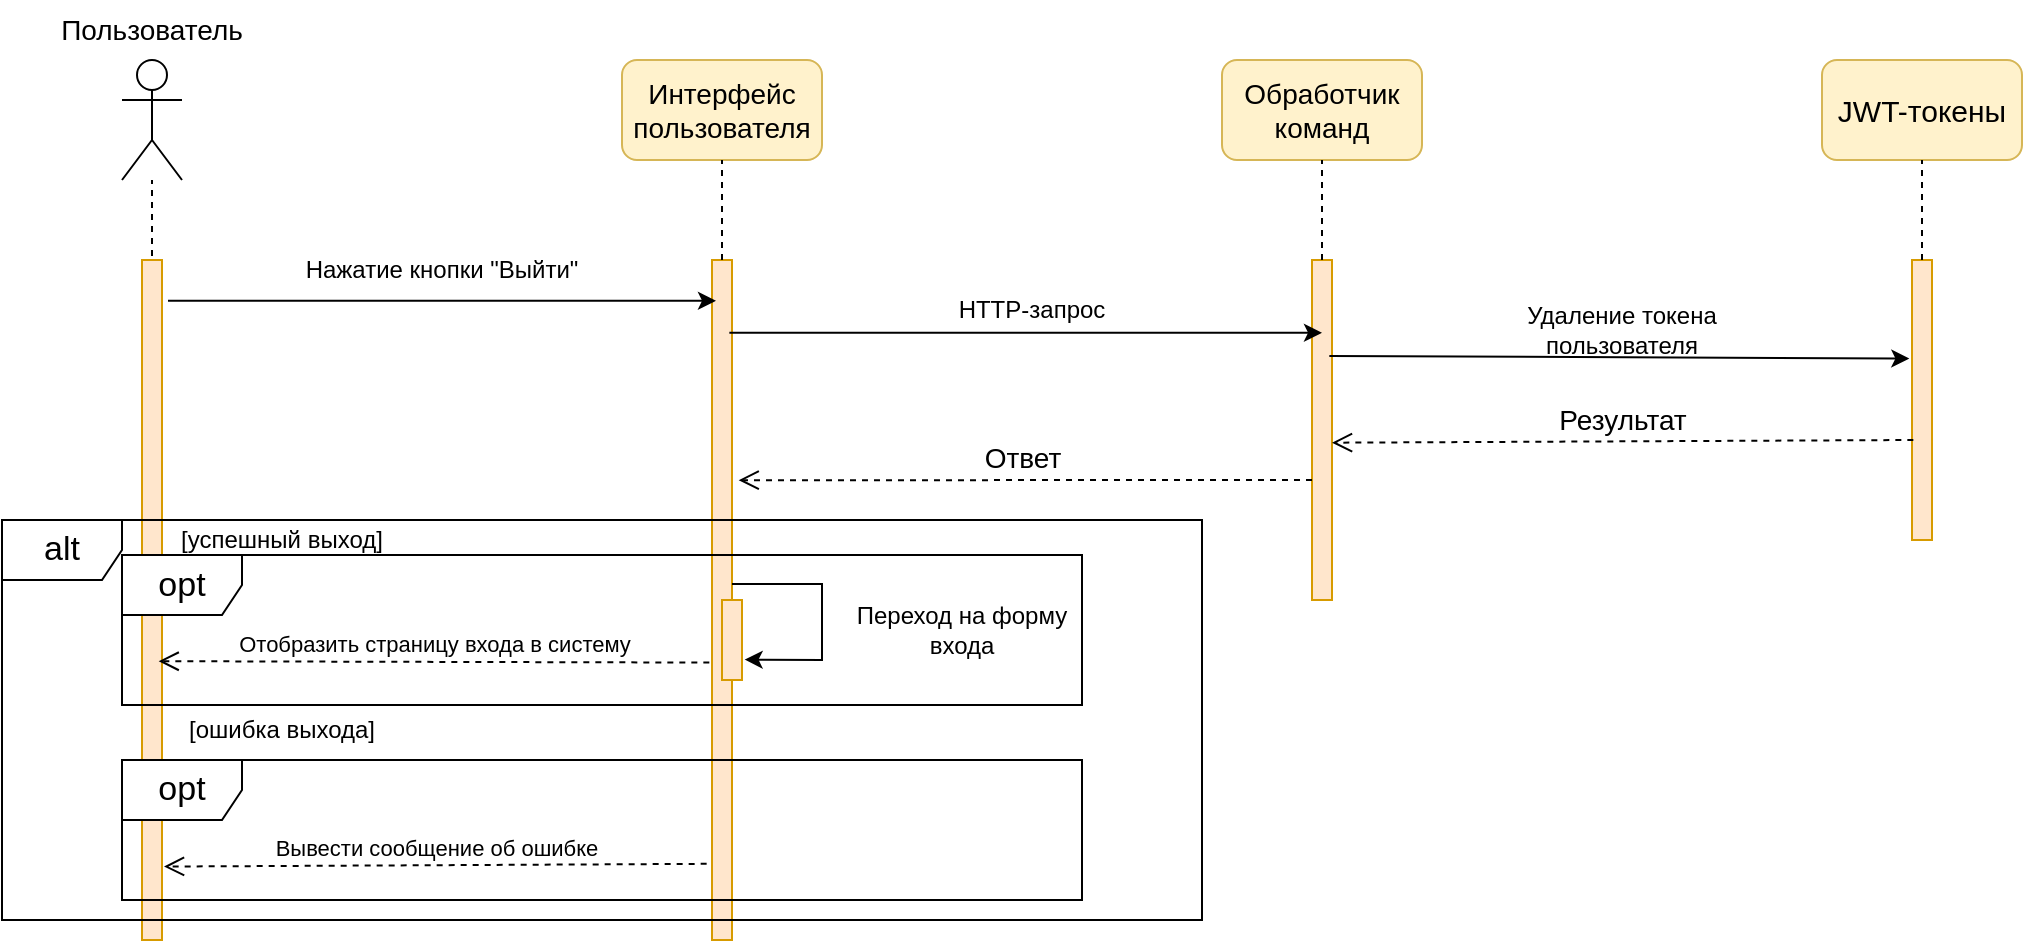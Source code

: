 <mxfile version="24.0.7" type="device">
  <diagram name="Страница — 1" id="ZUGDs8WYux3gp6toKiaC">
    <mxGraphModel dx="875" dy="442" grid="1" gridSize="10" guides="1" tooltips="1" connect="1" arrows="1" fold="1" page="1" pageScale="1" pageWidth="827" pageHeight="1169" math="0" shadow="0">
      <root>
        <mxCell id="0" />
        <mxCell id="1" parent="0" />
        <mxCell id="NSdJdt-GrJdarMbeJcg_-2" value="" style="shape=umlActor;verticalLabelPosition=bottom;verticalAlign=top;html=1;" vertex="1" parent="1">
          <mxGeometry x="120" y="360" width="30" height="60" as="geometry" />
        </mxCell>
        <mxCell id="NSdJdt-GrJdarMbeJcg_-3" value="Пользователь" style="text;strokeColor=none;align=center;fillColor=none;html=1;verticalAlign=middle;whiteSpace=wrap;rounded=0;fontSize=14;" vertex="1" parent="1">
          <mxGeometry x="90" y="330" width="90" height="30" as="geometry" />
        </mxCell>
        <mxCell id="NSdJdt-GrJdarMbeJcg_-4" value="&lt;font style=&quot;font-size: 14px;&quot;&gt;Интерфейс пользователя&lt;/font&gt;" style="rounded=1;whiteSpace=wrap;html=1;fillColor=#fff2cc;strokeColor=#d6b656;" vertex="1" parent="1">
          <mxGeometry x="370" y="360" width="100" height="50" as="geometry" />
        </mxCell>
        <mxCell id="NSdJdt-GrJdarMbeJcg_-5" value="" style="endArrow=none;dashed=1;html=1;rounded=0;" edge="1" parent="1" target="NSdJdt-GrJdarMbeJcg_-2">
          <mxGeometry width="50" height="50" relative="1" as="geometry">
            <mxPoint x="135" y="470" as="sourcePoint" />
            <mxPoint x="440" y="450" as="targetPoint" />
          </mxGeometry>
        </mxCell>
        <mxCell id="NSdJdt-GrJdarMbeJcg_-6" value="" style="rounded=0;whiteSpace=wrap;html=1;fillColor=#ffe6cc;strokeColor=#d79b00;" vertex="1" parent="1">
          <mxGeometry x="130" y="460" width="10" height="340" as="geometry" />
        </mxCell>
        <mxCell id="NSdJdt-GrJdarMbeJcg_-7" value="&lt;font style=&quot;font-size: 14px;&quot;&gt;Обработчик команд&lt;/font&gt;" style="rounded=1;whiteSpace=wrap;html=1;fillColor=#fff2cc;strokeColor=#d6b656;" vertex="1" parent="1">
          <mxGeometry x="670" y="360" width="100" height="50" as="geometry" />
        </mxCell>
        <mxCell id="NSdJdt-GrJdarMbeJcg_-8" value="JWT-токены" style="rounded=1;whiteSpace=wrap;html=1;fillColor=#fff2cc;strokeColor=#d6b656;fontSize=15;" vertex="1" parent="1">
          <mxGeometry x="970" y="360" width="100" height="50" as="geometry" />
        </mxCell>
        <mxCell id="NSdJdt-GrJdarMbeJcg_-9" value="" style="rounded=0;whiteSpace=wrap;html=1;fillColor=#ffe6cc;strokeColor=#d79b00;" vertex="1" parent="1">
          <mxGeometry x="415" y="460" width="10" height="340" as="geometry" />
        </mxCell>
        <mxCell id="NSdJdt-GrJdarMbeJcg_-10" value="" style="endArrow=none;dashed=1;html=1;rounded=0;entryX=0.5;entryY=1;entryDx=0;entryDy=0;" edge="1" parent="1" target="NSdJdt-GrJdarMbeJcg_-4">
          <mxGeometry width="50" height="50" relative="1" as="geometry">
            <mxPoint x="420" y="460" as="sourcePoint" />
            <mxPoint x="470" y="560" as="targetPoint" />
          </mxGeometry>
        </mxCell>
        <mxCell id="NSdJdt-GrJdarMbeJcg_-11" value="" style="endArrow=classic;html=1;rounded=0;exitX=1.3;exitY=0.06;exitDx=0;exitDy=0;exitPerimeter=0;entryX=0.2;entryY=0.06;entryDx=0;entryDy=0;entryPerimeter=0;" edge="1" parent="1" source="NSdJdt-GrJdarMbeJcg_-6" target="NSdJdt-GrJdarMbeJcg_-9">
          <mxGeometry width="50" height="50" relative="1" as="geometry">
            <mxPoint x="350" y="600" as="sourcePoint" />
            <mxPoint x="400" y="550" as="targetPoint" />
          </mxGeometry>
        </mxCell>
        <mxCell id="NSdJdt-GrJdarMbeJcg_-12" value="Нажатие кнопки &quot;Выйти&quot;" style="text;strokeColor=none;align=center;fillColor=none;html=1;verticalAlign=middle;whiteSpace=wrap;rounded=0;" vertex="1" parent="1">
          <mxGeometry x="200" y="450" width="160" height="30" as="geometry" />
        </mxCell>
        <mxCell id="NSdJdt-GrJdarMbeJcg_-13" value="" style="rounded=0;whiteSpace=wrap;html=1;fillColor=#ffe6cc;strokeColor=#d79b00;" vertex="1" parent="1">
          <mxGeometry x="715" y="460" width="10" height="170" as="geometry" />
        </mxCell>
        <mxCell id="NSdJdt-GrJdarMbeJcg_-14" value="" style="rounded=0;whiteSpace=wrap;html=1;fillColor=#ffe6cc;strokeColor=#d79b00;" vertex="1" parent="1">
          <mxGeometry x="1015" y="460" width="10" height="140" as="geometry" />
        </mxCell>
        <mxCell id="NSdJdt-GrJdarMbeJcg_-15" value="" style="endArrow=none;dashed=1;html=1;rounded=0;entryX=0.5;entryY=1;entryDx=0;entryDy=0;exitX=0.5;exitY=0;exitDx=0;exitDy=0;fillColor=#ffe6cc;strokeColor=#000000;" edge="1" parent="1" source="NSdJdt-GrJdarMbeJcg_-13" target="NSdJdt-GrJdarMbeJcg_-7">
          <mxGeometry width="50" height="50" relative="1" as="geometry">
            <mxPoint x="760" y="600" as="sourcePoint" />
            <mxPoint x="810" y="550" as="targetPoint" />
          </mxGeometry>
        </mxCell>
        <mxCell id="NSdJdt-GrJdarMbeJcg_-16" value="" style="endArrow=none;dashed=1;html=1;rounded=0;entryX=0.5;entryY=1;entryDx=0;entryDy=0;exitX=0.5;exitY=0;exitDx=0;exitDy=0;" edge="1" parent="1" source="NSdJdt-GrJdarMbeJcg_-14" target="NSdJdt-GrJdarMbeJcg_-8">
          <mxGeometry width="50" height="50" relative="1" as="geometry">
            <mxPoint x="760" y="600" as="sourcePoint" />
            <mxPoint x="810" y="550" as="targetPoint" />
          </mxGeometry>
        </mxCell>
        <mxCell id="NSdJdt-GrJdarMbeJcg_-17" value="" style="endArrow=classic;html=1;rounded=0;exitX=0.867;exitY=0.107;exitDx=0;exitDy=0;exitPerimeter=0;entryX=0.5;entryY=0.214;entryDx=0;entryDy=0;entryPerimeter=0;" edge="1" parent="1" source="NSdJdt-GrJdarMbeJcg_-9" target="NSdJdt-GrJdarMbeJcg_-13">
          <mxGeometry width="50" height="50" relative="1" as="geometry">
            <mxPoint x="500" y="600" as="sourcePoint" />
            <mxPoint x="550" y="550" as="targetPoint" />
          </mxGeometry>
        </mxCell>
        <mxCell id="NSdJdt-GrJdarMbeJcg_-18" value="HTTP-запрос" style="text;strokeColor=none;align=center;fillColor=none;html=1;verticalAlign=middle;whiteSpace=wrap;rounded=0;" vertex="1" parent="1">
          <mxGeometry x="530" y="470" width="90" height="30" as="geometry" />
        </mxCell>
        <mxCell id="NSdJdt-GrJdarMbeJcg_-19" value="" style="endArrow=classic;html=1;rounded=0;entryX=-0.133;entryY=0.352;entryDx=0;entryDy=0;entryPerimeter=0;exitX=0.867;exitY=0.282;exitDx=0;exitDy=0;exitPerimeter=0;" edge="1" parent="1" source="NSdJdt-GrJdarMbeJcg_-13" target="NSdJdt-GrJdarMbeJcg_-14">
          <mxGeometry width="50" height="50" relative="1" as="geometry">
            <mxPoint x="730" y="509" as="sourcePoint" />
            <mxPoint x="740" y="550" as="targetPoint" />
          </mxGeometry>
        </mxCell>
        <mxCell id="NSdJdt-GrJdarMbeJcg_-20" value="Удаление токена пользователя" style="text;strokeColor=none;align=center;fillColor=none;html=1;verticalAlign=middle;whiteSpace=wrap;rounded=0;" vertex="1" parent="1">
          <mxGeometry x="790" y="480" width="160" height="30" as="geometry" />
        </mxCell>
        <mxCell id="NSdJdt-GrJdarMbeJcg_-21" value="Результат" style="html=1;verticalAlign=bottom;endArrow=open;dashed=1;endSize=8;curved=0;rounded=0;entryX=0.933;entryY=0.655;entryDx=0;entryDy=0;entryPerimeter=0;fontSize=14;" edge="1" parent="1">
          <mxGeometry relative="1" as="geometry">
            <mxPoint x="1015.67" y="550" as="sourcePoint" />
            <mxPoint x="725.0" y="551.35" as="targetPoint" />
          </mxGeometry>
        </mxCell>
        <mxCell id="NSdJdt-GrJdarMbeJcg_-22" value="Ответ" style="html=1;verticalAlign=bottom;endArrow=open;dashed=1;endSize=8;curved=0;rounded=0;exitX=-0.267;exitY=0.827;exitDx=0;exitDy=0;exitPerimeter=0;entryX=1.067;entryY=0.469;entryDx=0;entryDy=0;entryPerimeter=0;fontSize=14;" edge="1" parent="1">
          <mxGeometry x="0.012" relative="1" as="geometry">
            <mxPoint x="715.0" y="570.0" as="sourcePoint" />
            <mxPoint x="428.34" y="570.11" as="targetPoint" />
            <mxPoint as="offset" />
          </mxGeometry>
        </mxCell>
        <mxCell id="NSdJdt-GrJdarMbeJcg_-23" value="alt" style="shape=umlFrame;whiteSpace=wrap;html=1;pointerEvents=0;fontSize=17;" vertex="1" parent="1">
          <mxGeometry x="60" y="590" width="600" height="200" as="geometry" />
        </mxCell>
        <mxCell id="NSdJdt-GrJdarMbeJcg_-24" value="" style="rounded=0;whiteSpace=wrap;html=1;fillColor=#ffe6cc;strokeColor=#d79b00;" vertex="1" parent="1">
          <mxGeometry x="420" y="630" width="10" height="40" as="geometry" />
        </mxCell>
        <mxCell id="NSdJdt-GrJdarMbeJcg_-25" value="" style="endArrow=classic;html=1;rounded=0;exitX=1;exitY=0.54;exitDx=0;exitDy=0;exitPerimeter=0;entryX=1.133;entryY=0.596;entryDx=0;entryDy=0;entryPerimeter=0;" edge="1" parent="1">
          <mxGeometry width="50" height="50" relative="1" as="geometry">
            <mxPoint x="425" y="622" as="sourcePoint" />
            <mxPoint x="431.33" y="659.8" as="targetPoint" />
            <Array as="points">
              <mxPoint x="470" y="622" />
              <mxPoint x="470" y="660" />
            </Array>
          </mxGeometry>
        </mxCell>
        <mxCell id="NSdJdt-GrJdarMbeJcg_-26" value="Переход на форму входа" style="text;strokeColor=none;align=center;fillColor=none;html=1;verticalAlign=middle;whiteSpace=wrap;rounded=0;" vertex="1" parent="1">
          <mxGeometry x="470" y="630" width="140" height="30" as="geometry" />
        </mxCell>
        <mxCell id="NSdJdt-GrJdarMbeJcg_-27" value="opt" style="shape=umlFrame;whiteSpace=wrap;html=1;pointerEvents=0;fontSize=17;" vertex="1" parent="1">
          <mxGeometry x="120" y="607.5" width="480" height="75" as="geometry" />
        </mxCell>
        <mxCell id="NSdJdt-GrJdarMbeJcg_-28" value="Отобразить страницу входа в систему" style="html=1;verticalAlign=bottom;endArrow=open;dashed=1;endSize=8;curved=0;rounded=0;exitX=-0.133;exitY=0.592;exitDx=0;exitDy=0;exitPerimeter=0;entryX=0.833;entryY=0.59;entryDx=0;entryDy=0;entryPerimeter=0;" edge="1" parent="1" source="NSdJdt-GrJdarMbeJcg_-9" target="NSdJdt-GrJdarMbeJcg_-6">
          <mxGeometry relative="1" as="geometry">
            <mxPoint x="380" y="630" as="sourcePoint" />
            <mxPoint x="300" y="630" as="targetPoint" />
          </mxGeometry>
        </mxCell>
        <mxCell id="NSdJdt-GrJdarMbeJcg_-29" value="[успешный выход]" style="text;strokeColor=none;align=center;fillColor=none;html=1;verticalAlign=middle;whiteSpace=wrap;rounded=0;" vertex="1" parent="1">
          <mxGeometry x="130" y="585" width="140" height="30" as="geometry" />
        </mxCell>
        <mxCell id="NSdJdt-GrJdarMbeJcg_-30" value="&lt;font style=&quot;font-size: 17px;&quot;&gt;opt&lt;/font&gt;" style="shape=umlFrame;whiteSpace=wrap;html=1;pointerEvents=0;" vertex="1" parent="1">
          <mxGeometry x="120" y="710" width="480" height="70" as="geometry" />
        </mxCell>
        <mxCell id="NSdJdt-GrJdarMbeJcg_-31" value="Вывести сообщение об ошибке" style="html=1;verticalAlign=bottom;endArrow=open;dashed=1;endSize=8;curved=0;rounded=0;exitX=-0.267;exitY=0.888;exitDx=0;exitDy=0;exitPerimeter=0;entryX=1.1;entryY=0.892;entryDx=0;entryDy=0;entryPerimeter=0;" edge="1" parent="1" source="NSdJdt-GrJdarMbeJcg_-9" target="NSdJdt-GrJdarMbeJcg_-6">
          <mxGeometry relative="1" as="geometry">
            <mxPoint x="380" y="630" as="sourcePoint" />
            <mxPoint x="300" y="630" as="targetPoint" />
          </mxGeometry>
        </mxCell>
        <mxCell id="NSdJdt-GrJdarMbeJcg_-32" value="[ошибка выхода]" style="text;strokeColor=none;align=center;fillColor=none;html=1;verticalAlign=middle;whiteSpace=wrap;rounded=0;" vertex="1" parent="1">
          <mxGeometry x="135" y="680" width="130" height="30" as="geometry" />
        </mxCell>
      </root>
    </mxGraphModel>
  </diagram>
</mxfile>
